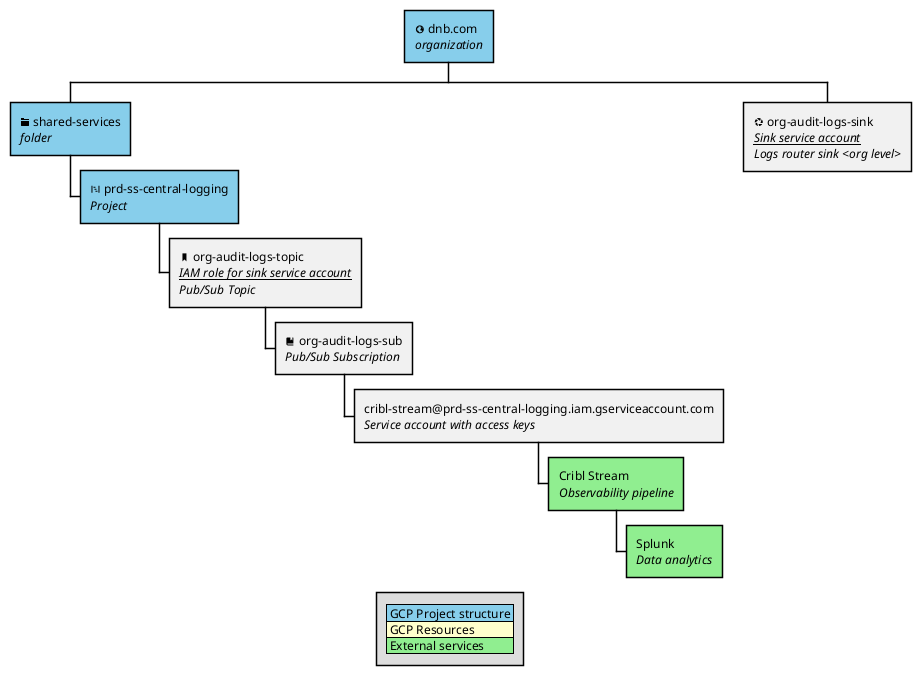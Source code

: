 @startwbs diagram

<style>
wbsDiagram {
    Linecolor black
  .yellowbg {
      BackgroundColor yellow
  }
  .bluebg {
      BackgroundColor SkyBlue
  }
}
</style>

*:<&globe> dnb.com
<i>organization</i>; <<bluebg>>
**:<&folder> shared-services
<i>folder</i>; <<bluebg>>
***:<&project> prd-ss-central-logging 
<i>Project</i>; <<bluebg>>
****:<&bookmark> org-audit-logs-topic
<u><i>IAM role for sink service account</i></u>
<i>Pub/Sub Topic</i>;
*****:<&book> org-audit-logs-sub
<i>Pub/Sub Subscription</i>;
******:cribl-stream@prd-ss-central-logging.iam.gserviceaccount.com
<i>Service account with access keys</i>;
*******[#LightGreen]:Cribl Stream
<i>Observability pipeline</i>;
********[#LightGreen]:Splunk
<i>Data analytics</i>;
**:<&aperture> org-audit-logs-sink
<u><i>Sink service account</i></u>
<i>Logs router sink <org level></i>;


legend
|<#SkyBlue> GCP Project structure |
|<#Business> GCP Resources |
|<#LightGreen> External services |
end legend

@endwbs

